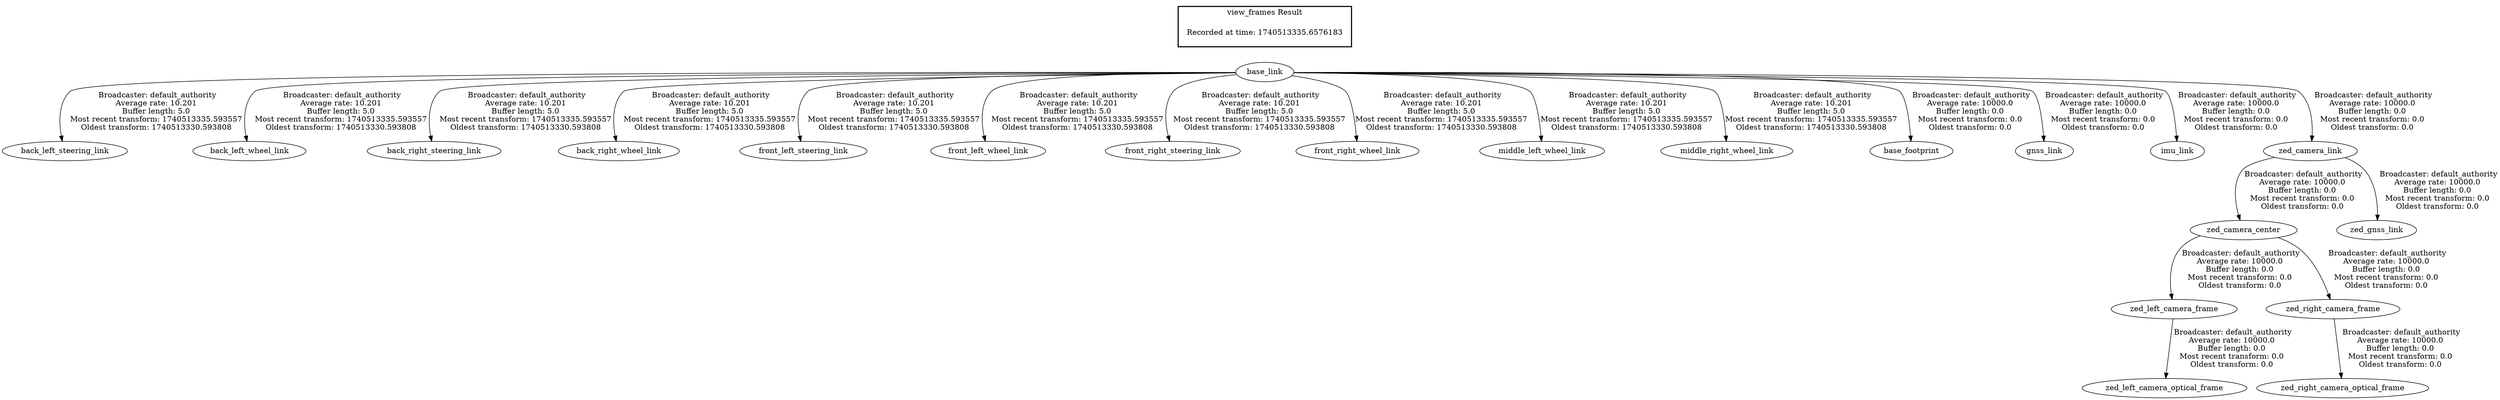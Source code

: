 digraph G {
"base_link" -> "back_left_steering_link"[label=" Broadcaster: default_authority\nAverage rate: 10.201\nBuffer length: 5.0\nMost recent transform: 1740513335.593557\nOldest transform: 1740513330.593808\n"];
"base_link" -> "back_left_wheel_link"[label=" Broadcaster: default_authority\nAverage rate: 10.201\nBuffer length: 5.0\nMost recent transform: 1740513335.593557\nOldest transform: 1740513330.593808\n"];
"base_link" -> "back_right_steering_link"[label=" Broadcaster: default_authority\nAverage rate: 10.201\nBuffer length: 5.0\nMost recent transform: 1740513335.593557\nOldest transform: 1740513330.593808\n"];
"base_link" -> "back_right_wheel_link"[label=" Broadcaster: default_authority\nAverage rate: 10.201\nBuffer length: 5.0\nMost recent transform: 1740513335.593557\nOldest transform: 1740513330.593808\n"];
"base_link" -> "front_left_steering_link"[label=" Broadcaster: default_authority\nAverage rate: 10.201\nBuffer length: 5.0\nMost recent transform: 1740513335.593557\nOldest transform: 1740513330.593808\n"];
"base_link" -> "front_left_wheel_link"[label=" Broadcaster: default_authority\nAverage rate: 10.201\nBuffer length: 5.0\nMost recent transform: 1740513335.593557\nOldest transform: 1740513330.593808\n"];
"base_link" -> "front_right_steering_link"[label=" Broadcaster: default_authority\nAverage rate: 10.201\nBuffer length: 5.0\nMost recent transform: 1740513335.593557\nOldest transform: 1740513330.593808\n"];
"base_link" -> "front_right_wheel_link"[label=" Broadcaster: default_authority\nAverage rate: 10.201\nBuffer length: 5.0\nMost recent transform: 1740513335.593557\nOldest transform: 1740513330.593808\n"];
"base_link" -> "middle_left_wheel_link"[label=" Broadcaster: default_authority\nAverage rate: 10.201\nBuffer length: 5.0\nMost recent transform: 1740513335.593557\nOldest transform: 1740513330.593808\n"];
"base_link" -> "middle_right_wheel_link"[label=" Broadcaster: default_authority\nAverage rate: 10.201\nBuffer length: 5.0\nMost recent transform: 1740513335.593557\nOldest transform: 1740513330.593808\n"];
"base_link" -> "base_footprint"[label=" Broadcaster: default_authority\nAverage rate: 10000.0\nBuffer length: 0.0\nMost recent transform: 0.0\nOldest transform: 0.0\n"];
"base_link" -> "gnss_link"[label=" Broadcaster: default_authority\nAverage rate: 10000.0\nBuffer length: 0.0\nMost recent transform: 0.0\nOldest transform: 0.0\n"];
"base_link" -> "imu_link"[label=" Broadcaster: default_authority\nAverage rate: 10000.0\nBuffer length: 0.0\nMost recent transform: 0.0\nOldest transform: 0.0\n"];
"zed_camera_link" -> "zed_camera_center"[label=" Broadcaster: default_authority\nAverage rate: 10000.0\nBuffer length: 0.0\nMost recent transform: 0.0\nOldest transform: 0.0\n"];
"base_link" -> "zed_camera_link"[label=" Broadcaster: default_authority\nAverage rate: 10000.0\nBuffer length: 0.0\nMost recent transform: 0.0\nOldest transform: 0.0\n"];
"zed_camera_link" -> "zed_gnss_link"[label=" Broadcaster: default_authority\nAverage rate: 10000.0\nBuffer length: 0.0\nMost recent transform: 0.0\nOldest transform: 0.0\n"];
"zed_camera_center" -> "zed_left_camera_frame"[label=" Broadcaster: default_authority\nAverage rate: 10000.0\nBuffer length: 0.0\nMost recent transform: 0.0\nOldest transform: 0.0\n"];
"zed_left_camera_frame" -> "zed_left_camera_optical_frame"[label=" Broadcaster: default_authority\nAverage rate: 10000.0\nBuffer length: 0.0\nMost recent transform: 0.0\nOldest transform: 0.0\n"];
"zed_camera_center" -> "zed_right_camera_frame"[label=" Broadcaster: default_authority\nAverage rate: 10000.0\nBuffer length: 0.0\nMost recent transform: 0.0\nOldest transform: 0.0\n"];
"zed_right_camera_frame" -> "zed_right_camera_optical_frame"[label=" Broadcaster: default_authority\nAverage rate: 10000.0\nBuffer length: 0.0\nMost recent transform: 0.0\nOldest transform: 0.0\n"];
edge [style=invis];
 subgraph cluster_legend { style=bold; color=black; label ="view_frames Result";
"Recorded at time: 1740513335.6576183"[ shape=plaintext ] ;
}->"base_link";
}
